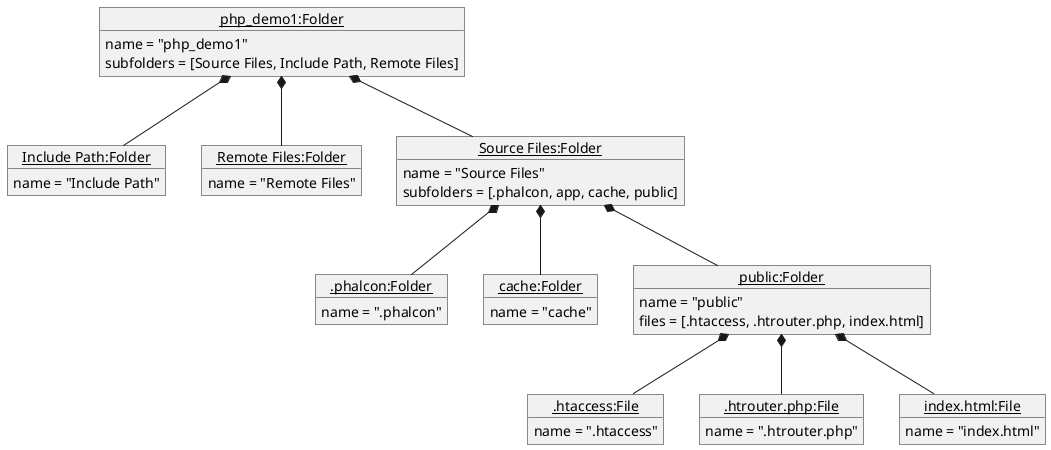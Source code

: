 @startuml
'https://plantuml.com/object-diagram


object "<u>php_demo1:Folder</u>" as phpFolder{
    name = "php_demo1"
    subfolders = [Source Files, Include Path, Remote Files]
}

object "<u>.phalcon:Folder</u>" as phalconFolder{
    name = ".phalcon"
}

object "<u>cache:Folder</u>" as cacheFolder{
    name = "cache"
}

object "<u>public:Folder</u>" as publicFolder{
    name = "public"
    files = [.htaccess, .htrouter.php, index.html]
}


object "<u>Include Path:Folder</u>" as includeFolder{
    name = "Include Path"
}

object "<u>Remote Files:Folder</u>" as remoteFolder{
    name = "Remote Files"
}

object "<u>Source Files:Folder</u>" as SourceFolder{
    name = "Source Files"
    subfolders = [.phalcon, app, cache, public]
}

phpFolder *-- SourceFolder
phpFolder *-- remoteFolder
phpFolder *-- includeFolder


SourceFolder *-- phalconFolder
SourceFolder *-- cacheFolder
SourceFolder *-- publicFolder


object "<u>.htaccess:File</u>" as htFile{
    name = ".htaccess"
}

object "<u>.htrouter.php:File</u>" as routerFile{
    name = ".htrouter.php"
}

object "<u>index.html:File</u>" as indexFile{
    name = "index.html"
}

publicFolder *-- htFile
publicFolder *-- routerFile
publicFolder *-- indexFile




@enduml
